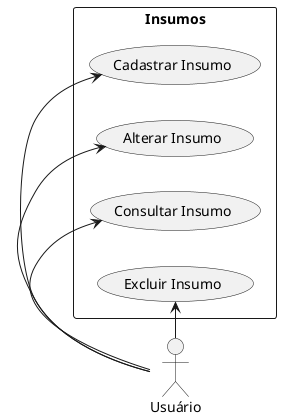 ﻿@startuml
left to right direction
actor "Usuário" as Usuario

rectangle Insumos {
  Usuario -> (Cadastrar Insumo)
  Usuario -> (Alterar Insumo)
  Usuario -> (Consultar Insumo)
  Usuario -> (Excluir Insumo)
}
@enduml